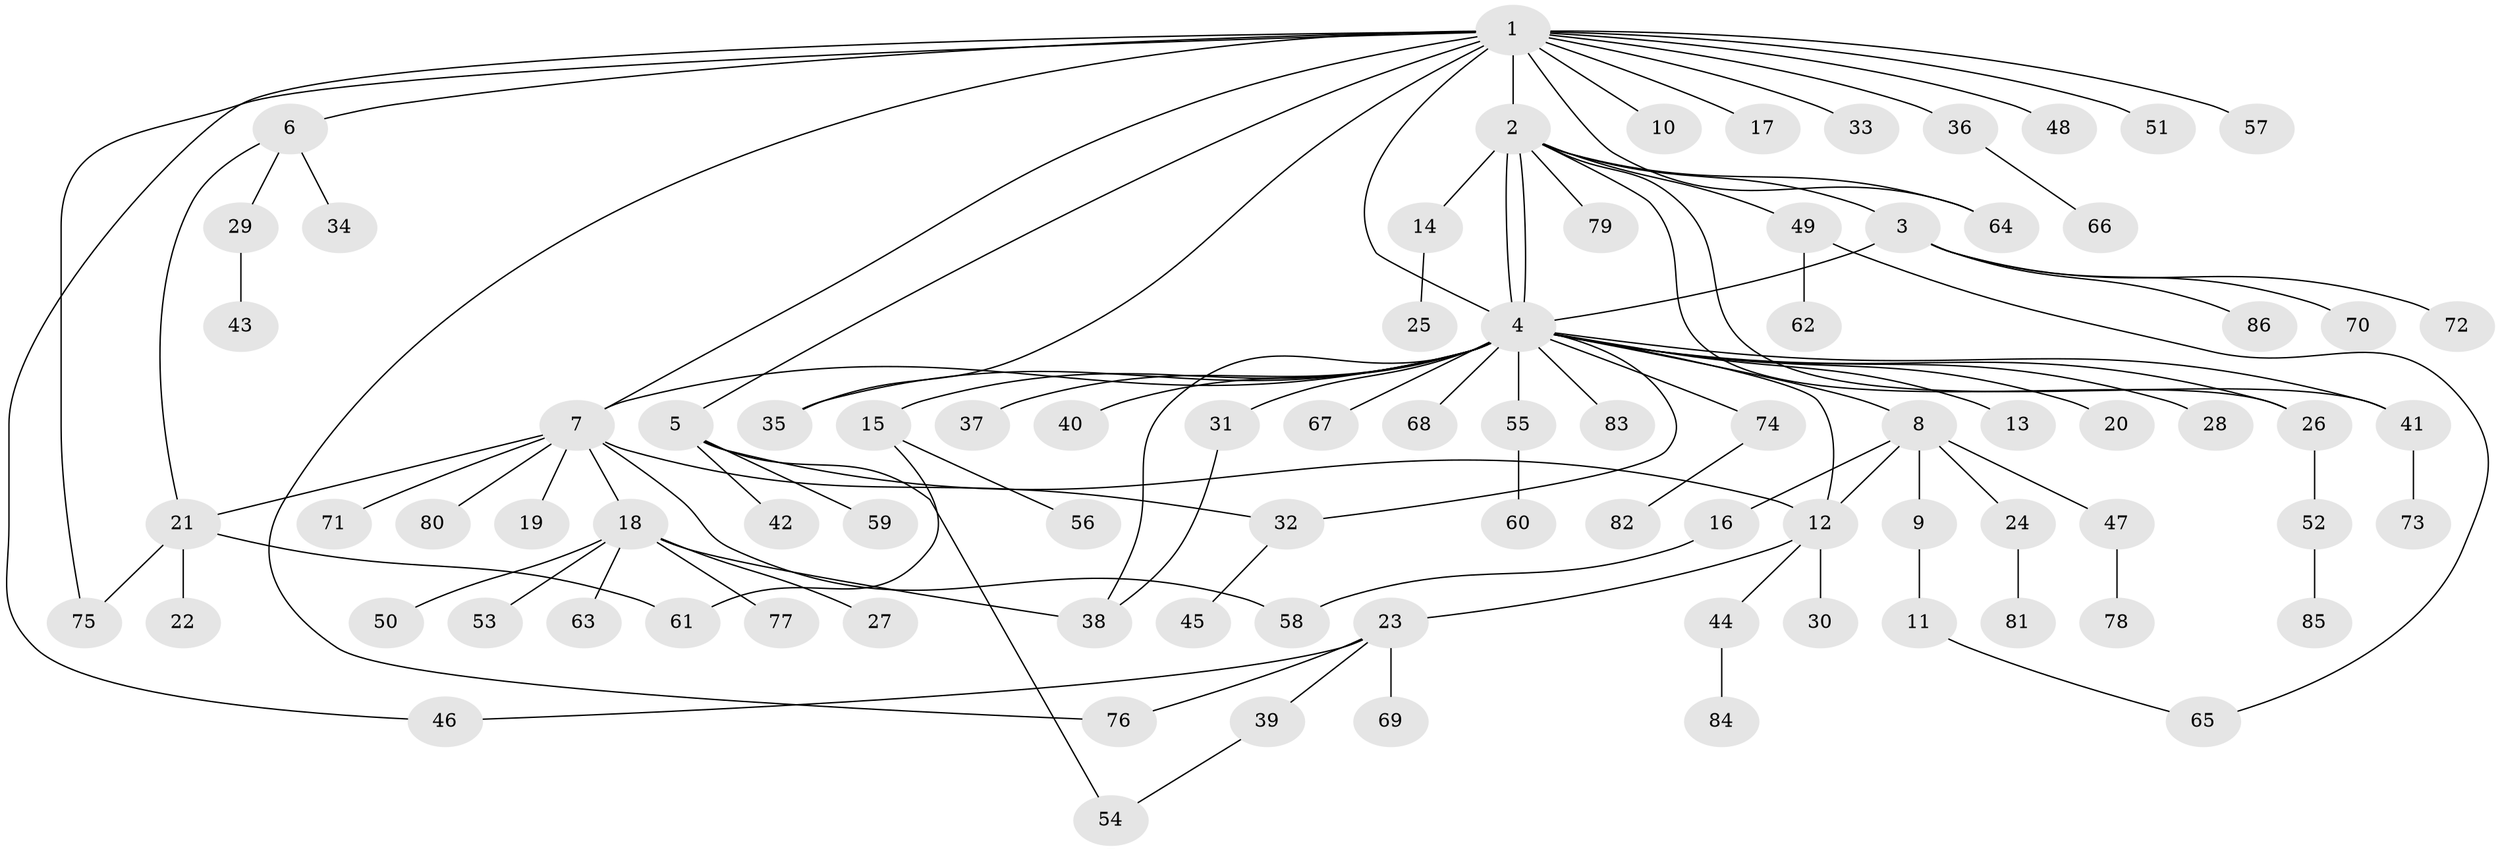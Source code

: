 // Generated by graph-tools (version 1.1) at 2025/11/02/27/25 16:11:12]
// undirected, 86 vertices, 106 edges
graph export_dot {
graph [start="1"]
  node [color=gray90,style=filled];
  1;
  2;
  3;
  4;
  5;
  6;
  7;
  8;
  9;
  10;
  11;
  12;
  13;
  14;
  15;
  16;
  17;
  18;
  19;
  20;
  21;
  22;
  23;
  24;
  25;
  26;
  27;
  28;
  29;
  30;
  31;
  32;
  33;
  34;
  35;
  36;
  37;
  38;
  39;
  40;
  41;
  42;
  43;
  44;
  45;
  46;
  47;
  48;
  49;
  50;
  51;
  52;
  53;
  54;
  55;
  56;
  57;
  58;
  59;
  60;
  61;
  62;
  63;
  64;
  65;
  66;
  67;
  68;
  69;
  70;
  71;
  72;
  73;
  74;
  75;
  76;
  77;
  78;
  79;
  80;
  81;
  82;
  83;
  84;
  85;
  86;
  1 -- 2;
  1 -- 4;
  1 -- 5;
  1 -- 6;
  1 -- 7;
  1 -- 10;
  1 -- 17;
  1 -- 33;
  1 -- 35;
  1 -- 36;
  1 -- 46;
  1 -- 48;
  1 -- 51;
  1 -- 57;
  1 -- 64;
  1 -- 75;
  1 -- 76;
  2 -- 3;
  2 -- 4;
  2 -- 4;
  2 -- 14;
  2 -- 26;
  2 -- 41;
  2 -- 49;
  2 -- 64;
  2 -- 79;
  3 -- 4;
  3 -- 70;
  3 -- 72;
  3 -- 86;
  4 -- 7;
  4 -- 8;
  4 -- 12;
  4 -- 13;
  4 -- 15;
  4 -- 20;
  4 -- 26;
  4 -- 28;
  4 -- 31;
  4 -- 32;
  4 -- 35;
  4 -- 37;
  4 -- 38;
  4 -- 40;
  4 -- 41;
  4 -- 55;
  4 -- 67;
  4 -- 68;
  4 -- 74;
  4 -- 83;
  5 -- 12;
  5 -- 42;
  5 -- 54;
  5 -- 59;
  6 -- 21;
  6 -- 29;
  6 -- 34;
  7 -- 18;
  7 -- 19;
  7 -- 21;
  7 -- 32;
  7 -- 58;
  7 -- 71;
  7 -- 80;
  8 -- 9;
  8 -- 12;
  8 -- 16;
  8 -- 24;
  8 -- 47;
  9 -- 11;
  11 -- 65;
  12 -- 23;
  12 -- 30;
  12 -- 44;
  14 -- 25;
  15 -- 56;
  15 -- 61;
  16 -- 58;
  18 -- 27;
  18 -- 38;
  18 -- 50;
  18 -- 53;
  18 -- 63;
  18 -- 77;
  21 -- 22;
  21 -- 61;
  21 -- 75;
  23 -- 39;
  23 -- 46;
  23 -- 69;
  23 -- 76;
  24 -- 81;
  26 -- 52;
  29 -- 43;
  31 -- 38;
  32 -- 45;
  36 -- 66;
  39 -- 54;
  41 -- 73;
  44 -- 84;
  47 -- 78;
  49 -- 62;
  49 -- 65;
  52 -- 85;
  55 -- 60;
  74 -- 82;
}
